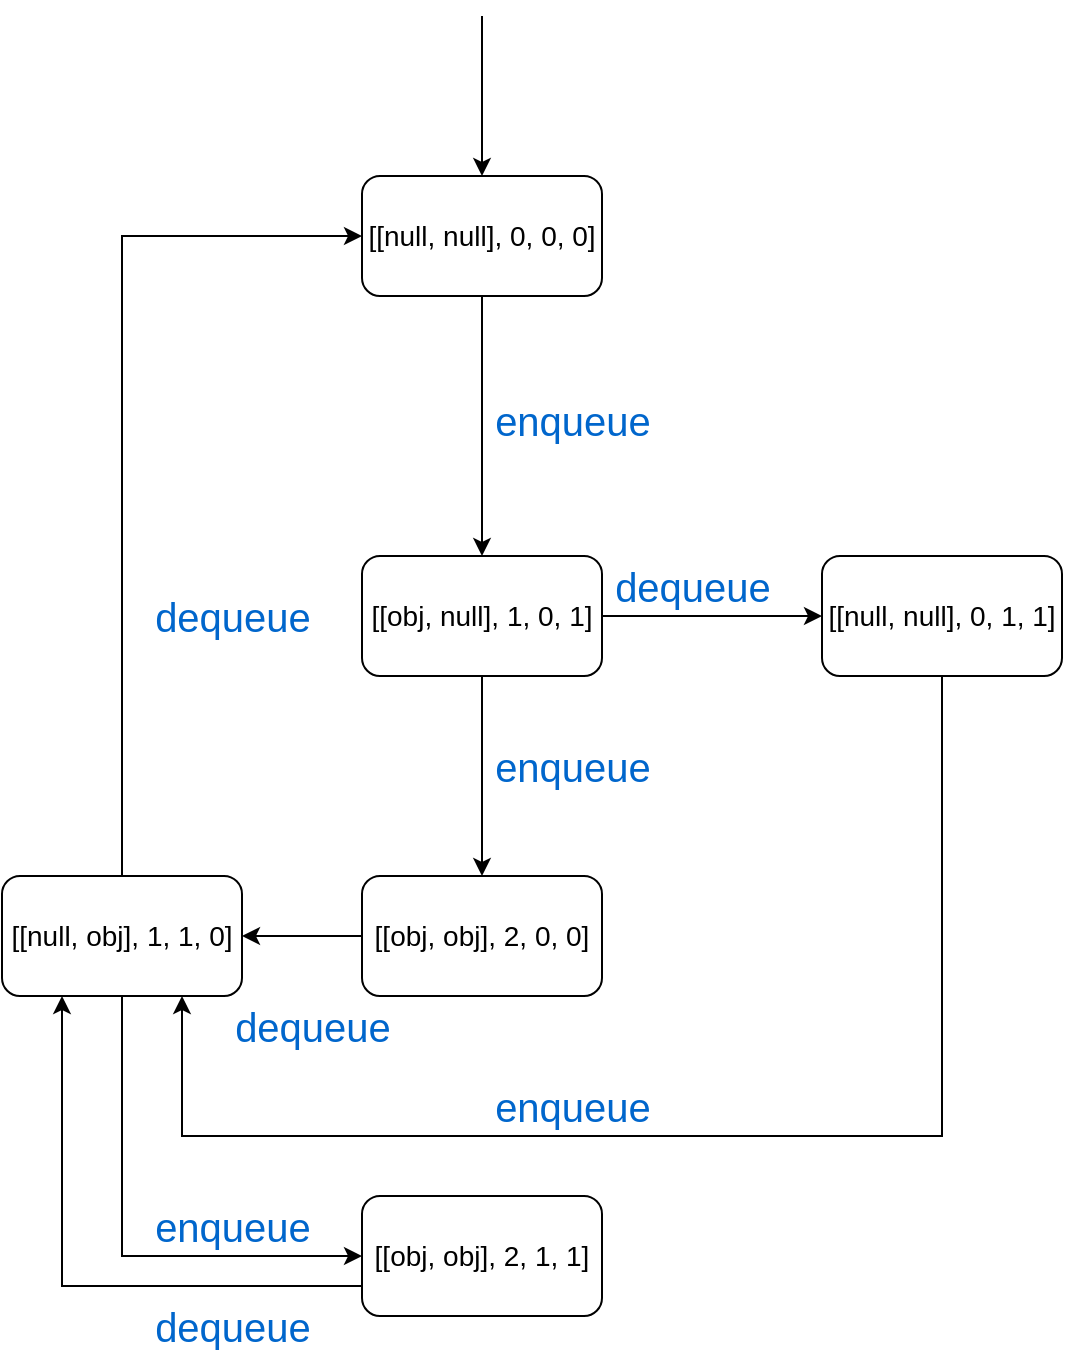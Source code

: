 <mxfile version="12.4.2" type="device" pages="1"><diagram id="x_u3d3IbP0EtOsDohs1o" name="第 1 页"><mxGraphModel dx="2798" dy="666" grid="1" gridSize="10" guides="1" tooltips="1" connect="1" arrows="1" fold="1" page="1" pageScale="1" pageWidth="1920" pageHeight="1200" math="0" shadow="0"><root><mxCell id="0"/><mxCell id="1" parent="0"/><mxCell id="geTcpNmlzwcX2bym7CUd-6" style="edgeStyle=orthogonalEdgeStyle;rounded=0;orthogonalLoop=1;jettySize=auto;html=1;exitX=0.5;exitY=1;exitDx=0;exitDy=0;entryX=0.5;entryY=0;entryDx=0;entryDy=0;fontSize=14;fontStyle=0" parent="1" source="geTcpNmlzwcX2bym7CUd-2" target="geTcpNmlzwcX2bym7CUd-5" edge="1"><mxGeometry relative="1" as="geometry"/></mxCell><mxCell id="geTcpNmlzwcX2bym7CUd-2" value="[[null, null], 0, 0, 0]" style="rounded=1;whiteSpace=wrap;html=1;fontSize=14;fontStyle=0" parent="1" vertex="1"><mxGeometry x="130" y="170" width="120" height="60" as="geometry"/></mxCell><mxCell id="geTcpNmlzwcX2bym7CUd-9" style="edgeStyle=orthogonalEdgeStyle;rounded=0;orthogonalLoop=1;jettySize=auto;html=1;exitX=0.5;exitY=1;exitDx=0;exitDy=0;fontSize=14;fontStyle=0" parent="1" source="geTcpNmlzwcX2bym7CUd-5" target="geTcpNmlzwcX2bym7CUd-7" edge="1"><mxGeometry relative="1" as="geometry"/></mxCell><mxCell id="geTcpNmlzwcX2bym7CUd-12" style="edgeStyle=orthogonalEdgeStyle;rounded=0;orthogonalLoop=1;jettySize=auto;html=1;exitX=1;exitY=0.5;exitDx=0;exitDy=0;entryX=0;entryY=0.5;entryDx=0;entryDy=0;fontSize=14;fontStyle=0" parent="1" source="geTcpNmlzwcX2bym7CUd-5" target="geTcpNmlzwcX2bym7CUd-11" edge="1"><mxGeometry relative="1" as="geometry"/></mxCell><mxCell id="geTcpNmlzwcX2bym7CUd-5" value="[[obj, null], 1, 0, 1]" style="rounded=1;whiteSpace=wrap;html=1;fontSize=14;fontStyle=0" parent="1" vertex="1"><mxGeometry x="130" y="360" width="120" height="60" as="geometry"/></mxCell><mxCell id="geTcpNmlzwcX2bym7CUd-19" style="edgeStyle=orthogonalEdgeStyle;rounded=0;orthogonalLoop=1;jettySize=auto;html=1;exitX=0;exitY=0.5;exitDx=0;exitDy=0;entryX=1;entryY=0.5;entryDx=0;entryDy=0;fontSize=14;fontStyle=0" parent="1" source="geTcpNmlzwcX2bym7CUd-7" target="geTcpNmlzwcX2bym7CUd-13" edge="1"><mxGeometry relative="1" as="geometry"/></mxCell><mxCell id="geTcpNmlzwcX2bym7CUd-7" value="[[obj, obj], 2, 0, 0]" style="rounded=1;whiteSpace=wrap;html=1;fontSize=14;fontStyle=0" parent="1" vertex="1"><mxGeometry x="130" y="520" width="120" height="60" as="geometry"/></mxCell><mxCell id="geTcpNmlzwcX2bym7CUd-34" style="edgeStyle=orthogonalEdgeStyle;rounded=0;orthogonalLoop=1;jettySize=auto;html=1;entryX=0.75;entryY=1;entryDx=0;entryDy=0;fontSize=14;fontStyle=0" parent="1" target="geTcpNmlzwcX2bym7CUd-13" edge="1"><mxGeometry relative="1" as="geometry"><mxPoint x="420" y="420" as="sourcePoint"/><Array as="points"><mxPoint x="420" y="650"/><mxPoint x="40" y="650"/></Array></mxGeometry></mxCell><mxCell id="geTcpNmlzwcX2bym7CUd-11" value="[[null, null], 0, 1, 1]" style="rounded=1;whiteSpace=wrap;html=1;fontSize=14;fontStyle=0" parent="1" vertex="1"><mxGeometry x="360" y="360" width="120" height="60" as="geometry"/></mxCell><mxCell id="geTcpNmlzwcX2bym7CUd-20" style="edgeStyle=orthogonalEdgeStyle;rounded=0;orthogonalLoop=1;jettySize=auto;html=1;exitX=0.5;exitY=0;exitDx=0;exitDy=0;entryX=0;entryY=0.5;entryDx=0;entryDy=0;fontSize=14;fontStyle=0" parent="1" source="geTcpNmlzwcX2bym7CUd-13" target="geTcpNmlzwcX2bym7CUd-2" edge="1"><mxGeometry relative="1" as="geometry"/></mxCell><mxCell id="geTcpNmlzwcX2bym7CUd-24" style="edgeStyle=orthogonalEdgeStyle;rounded=0;orthogonalLoop=1;jettySize=auto;html=1;exitX=0.5;exitY=1;exitDx=0;exitDy=0;entryX=0;entryY=0.5;entryDx=0;entryDy=0;fontSize=14;fontStyle=0" parent="1" source="geTcpNmlzwcX2bym7CUd-13" target="geTcpNmlzwcX2bym7CUd-21" edge="1"><mxGeometry relative="1" as="geometry"/></mxCell><mxCell id="geTcpNmlzwcX2bym7CUd-13" value="[[null, obj], 1, 1, 0]" style="rounded=1;whiteSpace=wrap;html=1;fontSize=14;fontStyle=0" parent="1" vertex="1"><mxGeometry x="-50" y="520" width="120" height="60" as="geometry"/></mxCell><mxCell id="geTcpNmlzwcX2bym7CUd-33" style="edgeStyle=orthogonalEdgeStyle;rounded=0;orthogonalLoop=1;jettySize=auto;html=1;exitX=0;exitY=0.75;exitDx=0;exitDy=0;entryX=0.25;entryY=1;entryDx=0;entryDy=0;fontSize=14;fontStyle=0" parent="1" source="geTcpNmlzwcX2bym7CUd-21" target="geTcpNmlzwcX2bym7CUd-13" edge="1"><mxGeometry relative="1" as="geometry"/></mxCell><mxCell id="geTcpNmlzwcX2bym7CUd-21" value="[[obj, obj], 2, 1, 1]" style="rounded=1;whiteSpace=wrap;html=1;fontSize=14;fontStyle=0" parent="1" vertex="1"><mxGeometry x="130" y="680" width="120" height="60" as="geometry"/></mxCell><mxCell id="geTcpNmlzwcX2bym7CUd-35" value="enqueue" style="text;html=1;align=center;verticalAlign=middle;resizable=0;points=[];;autosize=1;fontSize=20;fontColor=#0066CC;" parent="1" vertex="1"><mxGeometry x="190" y="277" width="90" height="30" as="geometry"/></mxCell><mxCell id="geTcpNmlzwcX2bym7CUd-36" value="enqueue" style="text;html=1;align=center;verticalAlign=middle;resizable=0;points=[];;autosize=1;fontSize=20;fontColor=#0066CC;" parent="1" vertex="1"><mxGeometry x="190" y="450" width="90" height="30" as="geometry"/></mxCell><mxCell id="geTcpNmlzwcX2bym7CUd-37" value="enqueue" style="text;html=1;align=center;verticalAlign=middle;resizable=0;points=[];;autosize=1;fontSize=20;fontColor=#0066CC;" parent="1" vertex="1"><mxGeometry x="190" y="620" width="90" height="30" as="geometry"/></mxCell><mxCell id="geTcpNmlzwcX2bym7CUd-38" value="enqueue" style="text;html=1;align=center;verticalAlign=middle;resizable=0;points=[];;autosize=1;fontSize=20;fontColor=#0066CC;" parent="1" vertex="1"><mxGeometry x="20" y="680" width="90" height="30" as="geometry"/></mxCell><mxCell id="geTcpNmlzwcX2bym7CUd-39" value="dequeue" style="text;html=1;align=center;verticalAlign=middle;resizable=0;points=[];;autosize=1;fontSize=20;fontColor=#0066CC;" parent="1" vertex="1"><mxGeometry x="20" y="375" width="90" height="30" as="geometry"/></mxCell><mxCell id="geTcpNmlzwcX2bym7CUd-41" value="dequeue" style="text;html=1;align=center;verticalAlign=middle;resizable=0;points=[];;autosize=1;fontSize=20;fontColor=#0066CC;" parent="1" vertex="1"><mxGeometry x="20" y="730" width="90" height="30" as="geometry"/></mxCell><mxCell id="geTcpNmlzwcX2bym7CUd-42" value="dequeue" style="text;html=1;align=center;verticalAlign=middle;resizable=0;points=[];;autosize=1;fontSize=20;fontColor=#0066CC;" parent="1" vertex="1"><mxGeometry x="60" y="580" width="90" height="30" as="geometry"/></mxCell><mxCell id="geTcpNmlzwcX2bym7CUd-43" value="dequeue" style="text;html=1;align=center;verticalAlign=middle;resizable=0;points=[];;autosize=1;fontSize=20;fontColor=#0066CC;" parent="1" vertex="1"><mxGeometry x="250" y="360" width="90" height="30" as="geometry"/></mxCell><mxCell id="trXO9jZ1kGBBr7xI7vD2-1" style="edgeStyle=orthogonalEdgeStyle;rounded=0;orthogonalLoop=1;jettySize=auto;html=1;entryX=0.5;entryY=0;entryDx=0;entryDy=0;fontSize=14;fontStyle=0" edge="1" parent="1"><mxGeometry relative="1" as="geometry"><mxPoint x="190" y="90" as="sourcePoint"/><mxPoint x="190" y="170" as="targetPoint"/></mxGeometry></mxCell></root></mxGraphModel></diagram></mxfile>